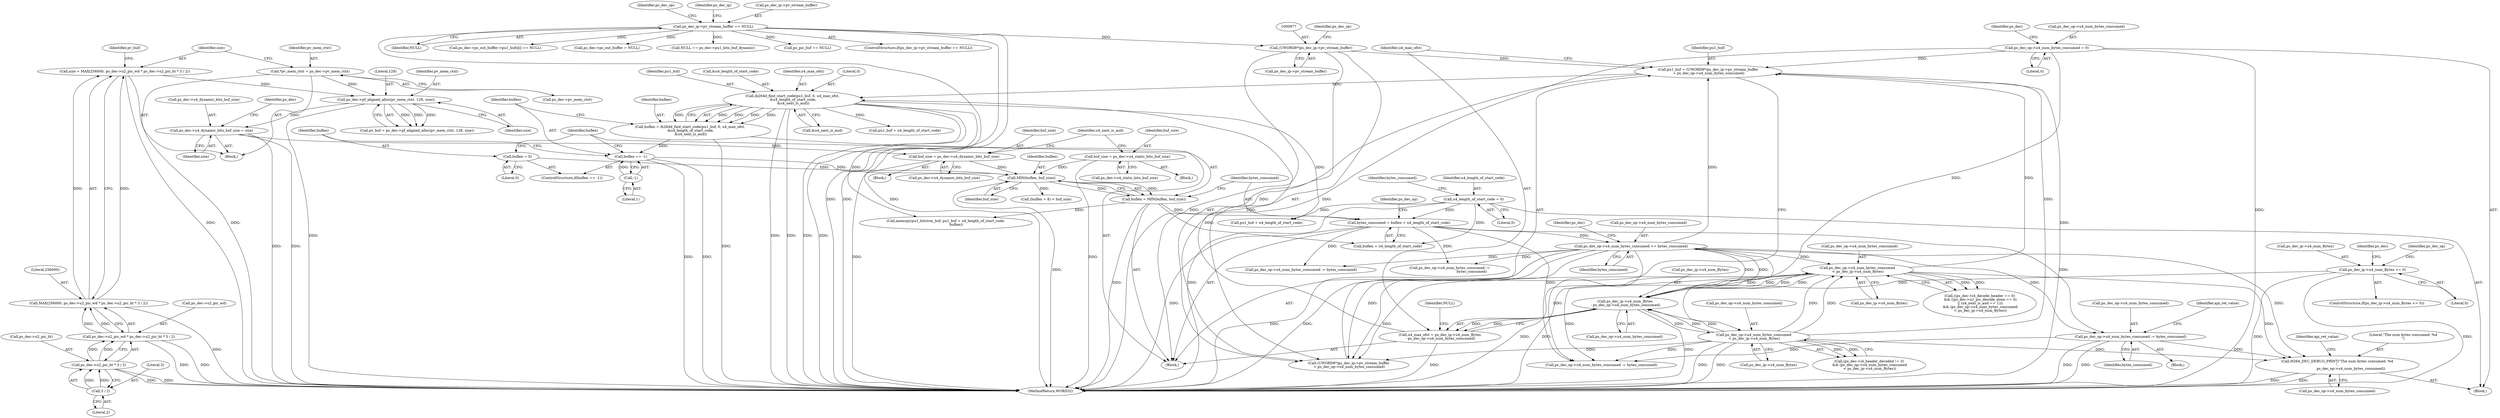 digraph "0_Android_7554755536019e439433c515eeb44e701fb3bfb2@pointer" {
"1002135" [label="(Call,H264_DEC_DEBUG_PRINT(\"The num bytes consumed: %d\n\",\n                         ps_dec_op->u4_num_bytes_consumed))"];
"1001450" [label="(Call,ps_dec_op->u4_num_bytes_consumed\n < ps_dec_ip->u4_num_Bytes)"];
"1001108" [label="(Call,ps_dec_op->u4_num_bytes_consumed += bytes_consumed)"];
"1001103" [label="(Call,bytes_consumed = buflen + u4_length_of_start_code)"];
"1001098" [label="(Call,buflen = MIN(buflen, buf_size))"];
"1001100" [label="(Call,MIN(buflen, buf_size))"];
"1001091" [label="(Call,buflen == -1)"];
"1001080" [label="(Call,buflen = ih264d_find_start_code(pu1_buf, 0, u4_max_ofst,\n &u4_length_of_start_code,\n &u4_next_is_aud))"];
"1001082" [label="(Call,ih264d_find_start_code(pu1_buf, 0, u4_max_ofst,\n &u4_length_of_start_code,\n &u4_next_is_aud))"];
"1000973" [label="(Call,pu1_buf = (UWORD8*)ps_dec_ip->pv_stream_buffer\n + ps_dec_op->u4_num_bytes_consumed)"];
"1000976" [label="(Call,(UWORD8*)ps_dec_ip->pv_stream_buffer)"];
"1000260" [label="(Call,ps_dec_ip->pv_stream_buffer == NULL)"];
"1000306" [label="(Call,ps_dec_op->u4_num_bytes_consumed = 0)"];
"1001425" [label="(Call,ps_dec_op->u4_num_bytes_consumed\n < ps_dec_ip->u4_num_Bytes)"];
"1000986" [label="(Call,ps_dec_ip->u4_num_Bytes\n - ps_dec_op->u4_num_bytes_consumed)"];
"1000281" [label="(Call,ps_dec_ip->u4_num_Bytes <= 0)"];
"1000984" [label="(Call,u4_max_ofst = ps_dec_ip->u4_num_Bytes\n - ps_dec_op->u4_num_bytes_consumed)"];
"1001093" [label="(Call,-1)"];
"1001095" [label="(Call,buflen = 0)"];
"1001060" [label="(Call,buf_size = ps_dec->u4_dynamic_bits_buf_size)"];
"1001045" [label="(Call,ps_dec->u4_dynamic_bits_buf_size = size)"];
"1001031" [label="(Call,ps_dec->pf_aligned_alloc(pv_mem_ctxt, 128, size))"];
"1001009" [label="(Call,*pv_mem_ctxt = ps_dec->pv_mem_ctxt)"];
"1001014" [label="(Call,size = MAX(256000, ps_dec->u2_pic_wd * ps_dec->u2_pic_ht * 3 / 2))"];
"1001016" [label="(Call,MAX(256000, ps_dec->u2_pic_wd * ps_dec->u2_pic_ht * 3 / 2))"];
"1001018" [label="(Call,ps_dec->u2_pic_wd * ps_dec->u2_pic_ht * 3 / 2)"];
"1001022" [label="(Call,ps_dec->u2_pic_ht * 3 / 2)"];
"1001026" [label="(Call,3 / 2)"];
"1001072" [label="(Call,buf_size = ps_dec->u4_static_bits_buf_size)"];
"1000171" [label="(Call,u4_length_of_start_code = 0)"];
"1001347" [label="(Call,ps_dec_op->u4_num_bytes_consumed -= bytes_consumed)"];
"1001022" [label="(Call,ps_dec->u2_pic_ht * 3 / 2)"];
"1001061" [label="(Identifier,buf_size)"];
"1001017" [label="(Literal,256000)"];
"1001080" [label="(Call,buflen = ih264d_find_start_code(pu1_buf, 0, u4_max_ofst,\n &u4_length_of_start_code,\n &u4_next_is_aud))"];
"1001105" [label="(Call,buflen + u4_length_of_start_code)"];
"1001082" [label="(Call,ih264d_find_start_code(pu1_buf, 0, u4_max_ofst,\n &u4_length_of_start_code,\n &u4_next_is_aud))"];
"1000313" [label="(Identifier,ps_dec)"];
"1001200" [label="(Call,memcpy(pu1_bitstrm_buf, pu1_buf + u4_length_of_start_code,\n                   buflen))"];
"1001101" [label="(Identifier,buflen)"];
"1001108" [label="(Call,ps_dec_op->u4_num_bytes_consumed += bytes_consumed)"];
"1001419" [label="(Call,(ps_dec->i4_header_decoded != 3)\n && (ps_dec_op->u4_num_bytes_consumed\n < ps_dec_ip->u4_num_Bytes))"];
"1001010" [label="(Identifier,pv_mem_ctxt)"];
"1001026" [label="(Call,3 / 2)"];
"1001052" [label="(Identifier,ps_dec)"];
"1001085" [label="(Identifier,u4_max_ofst)"];
"1001060" [label="(Call,buf_size = ps_dec->u4_dynamic_bits_buf_size)"];
"1000280" [label="(ControlStructure,if(ps_dec_ip->u4_num_Bytes <= 0))"];
"1001450" [label="(Call,ps_dec_op->u4_num_bytes_consumed\n < ps_dec_ip->u4_num_Bytes)"];
"1001370" [label="(Call,ps_dec_op->u4_num_bytes_consumed -= bytes_consumed)"];
"1001587" [label="(Call,ps_dec_op->u4_num_bytes_consumed -= bytes_consumed)"];
"1000282" [label="(Call,ps_dec_ip->u4_num_Bytes)"];
"1001011" [label="(Call,ps_dec->pv_mem_ctxt)"];
"1001084" [label="(Literal,0)"];
"1001016" [label="(Call,MAX(256000, ps_dec->u2_pic_wd * ps_dec->u2_pic_ht * 3 / 2))"];
"1001096" [label="(Identifier,buflen)"];
"1002141" [label="(Identifier,api_ret_value)"];
"1000978" [label="(Call,ps_dec_ip->pv_stream_buffer)"];
"1001049" [label="(Identifier,size)"];
"1000171" [label="(Call,u4_length_of_start_code = 0)"];
"1000268" [label="(Identifier,ps_dec_op)"];
"1001103" [label="(Call,bytes_consumed = buflen + u4_length_of_start_code)"];
"1001119" [label="(Identifier,ps_dec)"];
"1000995" [label="(Call,NULL == ps_dec->pu1_bits_buf_dynamic)"];
"1001027" [label="(Literal,3)"];
"1000984" [label="(Call,u4_max_ofst = ps_dec_ip->u4_num_Bytes\n - ps_dec_op->u4_num_bytes_consumed)"];
"1001018" [label="(Call,ps_dec->u2_pic_wd * ps_dec->u2_pic_ht * 3 / 2)"];
"1000176" [label="(Identifier,bytes_consumed)"];
"1001451" [label="(Call,ps_dec_op->u4_num_bytes_consumed)"];
"1001028" [label="(Literal,2)"];
"1001015" [label="(Identifier,size)"];
"1001034" [label="(Identifier,size)"];
"1001207" [label="(Call,(buflen + 8) < buf_size)"];
"1001081" [label="(Identifier,buflen)"];
"1000982" [label="(Identifier,ps_dec_op)"];
"1001348" [label="(Call,ps_dec_op->u4_num_bytes_consumed)"];
"1001346" [label="(Block,)"];
"1001126" [label="(Call,pu1_buf + u4_length_of_start_code)"];
"1001434" [label="(Call,((ps_dec->i4_decode_header == 0)\n && ((ps_dec->u1_pic_decode_done == 0)\n || (u4_next_is_aud == 1)))\n && (ps_dec_op->u4_num_bytes_consumed\n < ps_dec_ip->u4_num_Bytes))"];
"1001072" [label="(Call,buf_size = ps_dec->u4_static_bits_buf_size)"];
"1000260" [label="(Call,ps_dec_ip->pv_stream_buffer == NULL)"];
"1002135" [label="(Call,H264_DEC_DEBUG_PRINT(\"The num bytes consumed: %d\n\",\n                         ps_dec_op->u4_num_bytes_consumed))"];
"1000986" [label="(Call,ps_dec_ip->u4_num_Bytes\n - ps_dec_op->u4_num_bytes_consumed)"];
"1001054" [label="(Block,)"];
"1001100" [label="(Call,MIN(buflen, buf_size))"];
"1000987" [label="(Call,ps_dec_ip->u4_num_Bytes)"];
"1001151" [label="(Call,ps_dec_op->u4_num_bytes_consumed -=\n                                        bytes_consumed)"];
"1001066" [label="(Block,)"];
"1001112" [label="(Identifier,bytes_consumed)"];
"1001088" [label="(Call,&u4_next_is_aud)"];
"1001353" [label="(Identifier,api_ret_value)"];
"1001083" [label="(Identifier,pu1_buf)"];
"1000307" [label="(Call,ps_dec_op->u4_num_bytes_consumed)"];
"1000310" [label="(Literal,0)"];
"1001014" [label="(Call,size = MAX(256000, ps_dec->u2_pic_wd * ps_dec->u2_pic_ht * 3 / 2))"];
"1001009" [label="(Call,*pv_mem_ctxt = ps_dec->pv_mem_ctxt)"];
"1001095" [label="(Call,buflen = 0)"];
"1001099" [label="(Identifier,buflen)"];
"1000303" [label="(Identifier,ps_dec)"];
"1000289" [label="(Identifier,ps_dec_op)"];
"1001031" [label="(Call,ps_dec->pf_aligned_alloc(pv_mem_ctxt, 128, size))"];
"1001098" [label="(Call,buflen = MIN(buflen, buf_size))"];
"1001045" [label="(Call,ps_dec->u4_dynamic_bits_buf_size = size)"];
"1001097" [label="(Literal,0)"];
"1001019" [label="(Call,ps_dec->u2_pic_wd)"];
"1000173" [label="(Literal,0)"];
"1001104" [label="(Identifier,bytes_consumed)"];
"1000971" [label="(Block,)"];
"1001032" [label="(Identifier,pv_mem_ctxt)"];
"1001074" [label="(Call,ps_dec->u4_static_bits_buf_size)"];
"1000623" [label="(Call,ps_pic_buf == NULL)"];
"1001347" [label="(Call,ps_dec_op->u4_num_bytes_consumed -= bytes_consumed)"];
"1000151" [label="(Block,)"];
"1001023" [label="(Call,ps_dec->u2_pic_ht)"];
"1001110" [label="(Identifier,ps_dec_op)"];
"1001202" [label="(Call,pu1_buf + u4_length_of_start_code)"];
"1000285" [label="(Literal,0)"];
"1001046" [label="(Call,ps_dec->u4_dynamic_bits_buf_size)"];
"1001005" [label="(Block,)"];
"1000975" [label="(Call,(UWORD8*)ps_dec_ip->pv_stream_buffer\n + ps_dec_op->u4_num_bytes_consumed)"];
"1001062" [label="(Call,ps_dec->u4_dynamic_bits_buf_size)"];
"1001425" [label="(Call,ps_dec_op->u4_num_bytes_consumed\n < ps_dec_ip->u4_num_Bytes)"];
"1001090" [label="(ControlStructure,if(buflen == -1))"];
"1000985" [label="(Identifier,u4_max_ofst)"];
"1001429" [label="(Call,ps_dec_ip->u4_num_Bytes)"];
"1000306" [label="(Call,ps_dec_op->u4_num_bytes_consumed = 0)"];
"1000259" [label="(ControlStructure,if(ps_dec_ip->pv_stream_buffer == NULL))"];
"1001109" [label="(Call,ps_dec_op->u4_num_bytes_consumed)"];
"1001351" [label="(Identifier,bytes_consumed)"];
"1001029" [label="(Call,pv_buf = ps_dec->pf_aligned_alloc(pv_mem_ctxt, 128, size))"];
"1002137" [label="(Call,ps_dec_op->u4_num_bytes_consumed)"];
"1001030" [label="(Identifier,pv_buf)"];
"1000283" [label="(Identifier,ps_dec_ip)"];
"1000264" [label="(Identifier,NULL)"];
"1001093" [label="(Call,-1)"];
"1002136" [label="(Literal,\"The num bytes consumed: %d\n\")"];
"1001073" [label="(Identifier,buf_size)"];
"1002142" [label="(MethodReturn,WORD32)"];
"1000172" [label="(Identifier,u4_length_of_start_code)"];
"1001091" [label="(Call,buflen == -1)"];
"1000973" [label="(Call,pu1_buf = (UWORD8*)ps_dec_ip->pv_stream_buffer\n + ps_dec_op->u4_num_bytes_consumed)"];
"1001086" [label="(Call,&u4_length_of_start_code)"];
"1001094" [label="(Literal,1)"];
"1000974" [label="(Identifier,pu1_buf)"];
"1000976" [label="(Call,(UWORD8*)ps_dec_ip->pv_stream_buffer)"];
"1001033" [label="(Literal,128)"];
"1000406" [label="(Call,ps_dec->ps_out_buffer->pu1_bufs[i] == NULL)"];
"1001078" [label="(Identifier,u4_next_is_aud)"];
"1001102" [label="(Identifier,buf_size)"];
"1000261" [label="(Call,ps_dec_ip->pv_stream_buffer)"];
"1000990" [label="(Call,ps_dec_op->u4_num_bytes_consumed)"];
"1001426" [label="(Call,ps_dec_op->u4_num_bytes_consumed)"];
"1000996" [label="(Identifier,NULL)"];
"1000311" [label="(Call,ps_dec->ps_out_buffer = NULL)"];
"1001092" [label="(Identifier,buflen)"];
"1001454" [label="(Call,ps_dec_ip->u4_num_Bytes)"];
"1000281" [label="(Call,ps_dec_ip->u4_num_Bytes <= 0)"];
"1002135" -> "1000151"  [label="AST: "];
"1002135" -> "1002137"  [label="CFG: "];
"1002136" -> "1002135"  [label="AST: "];
"1002137" -> "1002135"  [label="AST: "];
"1002141" -> "1002135"  [label="CFG: "];
"1002135" -> "1002142"  [label="DDG: "];
"1002135" -> "1002142"  [label="DDG: "];
"1001450" -> "1002135"  [label="DDG: "];
"1001108" -> "1002135"  [label="DDG: "];
"1001347" -> "1002135"  [label="DDG: "];
"1001425" -> "1002135"  [label="DDG: "];
"1001450" -> "1001434"  [label="AST: "];
"1001450" -> "1001454"  [label="CFG: "];
"1001451" -> "1001450"  [label="AST: "];
"1001454" -> "1001450"  [label="AST: "];
"1001434" -> "1001450"  [label="CFG: "];
"1001450" -> "1002142"  [label="DDG: "];
"1001450" -> "1002142"  [label="DDG: "];
"1001450" -> "1000973"  [label="DDG: "];
"1001450" -> "1000975"  [label="DDG: "];
"1001450" -> "1000986"  [label="DDG: "];
"1001450" -> "1000986"  [label="DDG: "];
"1001450" -> "1001434"  [label="DDG: "];
"1001450" -> "1001434"  [label="DDG: "];
"1001108" -> "1001450"  [label="DDG: "];
"1001425" -> "1001450"  [label="DDG: "];
"1001425" -> "1001450"  [label="DDG: "];
"1000986" -> "1001450"  [label="DDG: "];
"1001450" -> "1001587"  [label="DDG: "];
"1001108" -> "1000971"  [label="AST: "];
"1001108" -> "1001112"  [label="CFG: "];
"1001109" -> "1001108"  [label="AST: "];
"1001112" -> "1001108"  [label="AST: "];
"1001119" -> "1001108"  [label="CFG: "];
"1001108" -> "1002142"  [label="DDG: "];
"1001108" -> "1002142"  [label="DDG: "];
"1001108" -> "1000973"  [label="DDG: "];
"1001108" -> "1000975"  [label="DDG: "];
"1001108" -> "1000986"  [label="DDG: "];
"1001103" -> "1001108"  [label="DDG: "];
"1000986" -> "1001108"  [label="DDG: "];
"1001108" -> "1001151"  [label="DDG: "];
"1001108" -> "1001347"  [label="DDG: "];
"1001108" -> "1001370"  [label="DDG: "];
"1001108" -> "1001425"  [label="DDG: "];
"1001108" -> "1001587"  [label="DDG: "];
"1001103" -> "1000971"  [label="AST: "];
"1001103" -> "1001105"  [label="CFG: "];
"1001104" -> "1001103"  [label="AST: "];
"1001105" -> "1001103"  [label="AST: "];
"1001110" -> "1001103"  [label="CFG: "];
"1001103" -> "1002142"  [label="DDG: "];
"1001098" -> "1001103"  [label="DDG: "];
"1000171" -> "1001103"  [label="DDG: "];
"1001103" -> "1001151"  [label="DDG: "];
"1001103" -> "1001347"  [label="DDG: "];
"1001103" -> "1001370"  [label="DDG: "];
"1001103" -> "1001587"  [label="DDG: "];
"1001098" -> "1000971"  [label="AST: "];
"1001098" -> "1001100"  [label="CFG: "];
"1001099" -> "1001098"  [label="AST: "];
"1001100" -> "1001098"  [label="AST: "];
"1001104" -> "1001098"  [label="CFG: "];
"1001098" -> "1002142"  [label="DDG: "];
"1001100" -> "1001098"  [label="DDG: "];
"1001100" -> "1001098"  [label="DDG: "];
"1001098" -> "1001105"  [label="DDG: "];
"1001098" -> "1001200"  [label="DDG: "];
"1001100" -> "1001102"  [label="CFG: "];
"1001101" -> "1001100"  [label="AST: "];
"1001102" -> "1001100"  [label="AST: "];
"1001100" -> "1002142"  [label="DDG: "];
"1001091" -> "1001100"  [label="DDG: "];
"1001095" -> "1001100"  [label="DDG: "];
"1001060" -> "1001100"  [label="DDG: "];
"1001072" -> "1001100"  [label="DDG: "];
"1001100" -> "1001207"  [label="DDG: "];
"1001091" -> "1001090"  [label="AST: "];
"1001091" -> "1001093"  [label="CFG: "];
"1001092" -> "1001091"  [label="AST: "];
"1001093" -> "1001091"  [label="AST: "];
"1001096" -> "1001091"  [label="CFG: "];
"1001099" -> "1001091"  [label="CFG: "];
"1001091" -> "1002142"  [label="DDG: "];
"1001091" -> "1002142"  [label="DDG: "];
"1001080" -> "1001091"  [label="DDG: "];
"1001093" -> "1001091"  [label="DDG: "];
"1001080" -> "1000971"  [label="AST: "];
"1001080" -> "1001082"  [label="CFG: "];
"1001081" -> "1001080"  [label="AST: "];
"1001082" -> "1001080"  [label="AST: "];
"1001092" -> "1001080"  [label="CFG: "];
"1001080" -> "1002142"  [label="DDG: "];
"1001082" -> "1001080"  [label="DDG: "];
"1001082" -> "1001080"  [label="DDG: "];
"1001082" -> "1001080"  [label="DDG: "];
"1001082" -> "1001080"  [label="DDG: "];
"1001082" -> "1001080"  [label="DDG: "];
"1001082" -> "1001088"  [label="CFG: "];
"1001083" -> "1001082"  [label="AST: "];
"1001084" -> "1001082"  [label="AST: "];
"1001085" -> "1001082"  [label="AST: "];
"1001086" -> "1001082"  [label="AST: "];
"1001088" -> "1001082"  [label="AST: "];
"1001082" -> "1002142"  [label="DDG: "];
"1001082" -> "1002142"  [label="DDG: "];
"1001082" -> "1002142"  [label="DDG: "];
"1001082" -> "1002142"  [label="DDG: "];
"1000973" -> "1001082"  [label="DDG: "];
"1000984" -> "1001082"  [label="DDG: "];
"1001082" -> "1001126"  [label="DDG: "];
"1001082" -> "1001200"  [label="DDG: "];
"1001082" -> "1001202"  [label="DDG: "];
"1000973" -> "1000971"  [label="AST: "];
"1000973" -> "1000975"  [label="CFG: "];
"1000974" -> "1000973"  [label="AST: "];
"1000975" -> "1000973"  [label="AST: "];
"1000985" -> "1000973"  [label="CFG: "];
"1000973" -> "1002142"  [label="DDG: "];
"1000976" -> "1000973"  [label="DDG: "];
"1000306" -> "1000973"  [label="DDG: "];
"1001425" -> "1000973"  [label="DDG: "];
"1000976" -> "1000975"  [label="AST: "];
"1000976" -> "1000978"  [label="CFG: "];
"1000977" -> "1000976"  [label="AST: "];
"1000978" -> "1000976"  [label="AST: "];
"1000982" -> "1000976"  [label="CFG: "];
"1000976" -> "1002142"  [label="DDG: "];
"1000976" -> "1000975"  [label="DDG: "];
"1000260" -> "1000976"  [label="DDG: "];
"1000260" -> "1000259"  [label="AST: "];
"1000260" -> "1000264"  [label="CFG: "];
"1000261" -> "1000260"  [label="AST: "];
"1000264" -> "1000260"  [label="AST: "];
"1000268" -> "1000260"  [label="CFG: "];
"1000283" -> "1000260"  [label="CFG: "];
"1000260" -> "1002142"  [label="DDG: "];
"1000260" -> "1002142"  [label="DDG: "];
"1000260" -> "1002142"  [label="DDG: "];
"1000260" -> "1000311"  [label="DDG: "];
"1000260" -> "1000406"  [label="DDG: "];
"1000260" -> "1000623"  [label="DDG: "];
"1000260" -> "1000995"  [label="DDG: "];
"1000306" -> "1000151"  [label="AST: "];
"1000306" -> "1000310"  [label="CFG: "];
"1000307" -> "1000306"  [label="AST: "];
"1000310" -> "1000306"  [label="AST: "];
"1000313" -> "1000306"  [label="CFG: "];
"1000306" -> "1002142"  [label="DDG: "];
"1000306" -> "1000975"  [label="DDG: "];
"1000306" -> "1000986"  [label="DDG: "];
"1001425" -> "1001419"  [label="AST: "];
"1001425" -> "1001429"  [label="CFG: "];
"1001426" -> "1001425"  [label="AST: "];
"1001429" -> "1001425"  [label="AST: "];
"1001419" -> "1001425"  [label="CFG: "];
"1001425" -> "1002142"  [label="DDG: "];
"1001425" -> "1002142"  [label="DDG: "];
"1001425" -> "1000975"  [label="DDG: "];
"1001425" -> "1000986"  [label="DDG: "];
"1001425" -> "1000986"  [label="DDG: "];
"1001425" -> "1001419"  [label="DDG: "];
"1001425" -> "1001419"  [label="DDG: "];
"1000986" -> "1001425"  [label="DDG: "];
"1001425" -> "1001587"  [label="DDG: "];
"1000986" -> "1000984"  [label="AST: "];
"1000986" -> "1000990"  [label="CFG: "];
"1000987" -> "1000986"  [label="AST: "];
"1000990" -> "1000986"  [label="AST: "];
"1000984" -> "1000986"  [label="CFG: "];
"1000986" -> "1002142"  [label="DDG: "];
"1000986" -> "1000984"  [label="DDG: "];
"1000986" -> "1000984"  [label="DDG: "];
"1000281" -> "1000986"  [label="DDG: "];
"1000281" -> "1000280"  [label="AST: "];
"1000281" -> "1000285"  [label="CFG: "];
"1000282" -> "1000281"  [label="AST: "];
"1000285" -> "1000281"  [label="AST: "];
"1000289" -> "1000281"  [label="CFG: "];
"1000303" -> "1000281"  [label="CFG: "];
"1000281" -> "1002142"  [label="DDG: "];
"1000281" -> "1002142"  [label="DDG: "];
"1000984" -> "1000971"  [label="AST: "];
"1000985" -> "1000984"  [label="AST: "];
"1000996" -> "1000984"  [label="CFG: "];
"1000984" -> "1002142"  [label="DDG: "];
"1001093" -> "1001094"  [label="CFG: "];
"1001094" -> "1001093"  [label="AST: "];
"1001095" -> "1001090"  [label="AST: "];
"1001095" -> "1001097"  [label="CFG: "];
"1001096" -> "1001095"  [label="AST: "];
"1001097" -> "1001095"  [label="AST: "];
"1001099" -> "1001095"  [label="CFG: "];
"1001060" -> "1001054"  [label="AST: "];
"1001060" -> "1001062"  [label="CFG: "];
"1001061" -> "1001060"  [label="AST: "];
"1001062" -> "1001060"  [label="AST: "];
"1001078" -> "1001060"  [label="CFG: "];
"1001060" -> "1002142"  [label="DDG: "];
"1001045" -> "1001060"  [label="DDG: "];
"1001045" -> "1001005"  [label="AST: "];
"1001045" -> "1001049"  [label="CFG: "];
"1001046" -> "1001045"  [label="AST: "];
"1001049" -> "1001045"  [label="AST: "];
"1001052" -> "1001045"  [label="CFG: "];
"1001045" -> "1002142"  [label="DDG: "];
"1001045" -> "1002142"  [label="DDG: "];
"1001031" -> "1001045"  [label="DDG: "];
"1001031" -> "1001029"  [label="AST: "];
"1001031" -> "1001034"  [label="CFG: "];
"1001032" -> "1001031"  [label="AST: "];
"1001033" -> "1001031"  [label="AST: "];
"1001034" -> "1001031"  [label="AST: "];
"1001029" -> "1001031"  [label="CFG: "];
"1001031" -> "1002142"  [label="DDG: "];
"1001031" -> "1001029"  [label="DDG: "];
"1001031" -> "1001029"  [label="DDG: "];
"1001031" -> "1001029"  [label="DDG: "];
"1001009" -> "1001031"  [label="DDG: "];
"1001014" -> "1001031"  [label="DDG: "];
"1001009" -> "1001005"  [label="AST: "];
"1001009" -> "1001011"  [label="CFG: "];
"1001010" -> "1001009"  [label="AST: "];
"1001011" -> "1001009"  [label="AST: "];
"1001015" -> "1001009"  [label="CFG: "];
"1001009" -> "1002142"  [label="DDG: "];
"1001014" -> "1001005"  [label="AST: "];
"1001014" -> "1001016"  [label="CFG: "];
"1001015" -> "1001014"  [label="AST: "];
"1001016" -> "1001014"  [label="AST: "];
"1001030" -> "1001014"  [label="CFG: "];
"1001014" -> "1002142"  [label="DDG: "];
"1001016" -> "1001014"  [label="DDG: "];
"1001016" -> "1001014"  [label="DDG: "];
"1001016" -> "1001018"  [label="CFG: "];
"1001017" -> "1001016"  [label="AST: "];
"1001018" -> "1001016"  [label="AST: "];
"1001016" -> "1002142"  [label="DDG: "];
"1001018" -> "1001016"  [label="DDG: "];
"1001018" -> "1001016"  [label="DDG: "];
"1001018" -> "1001022"  [label="CFG: "];
"1001019" -> "1001018"  [label="AST: "];
"1001022" -> "1001018"  [label="AST: "];
"1001018" -> "1002142"  [label="DDG: "];
"1001018" -> "1002142"  [label="DDG: "];
"1001022" -> "1001018"  [label="DDG: "];
"1001022" -> "1001018"  [label="DDG: "];
"1001022" -> "1001026"  [label="CFG: "];
"1001023" -> "1001022"  [label="AST: "];
"1001026" -> "1001022"  [label="AST: "];
"1001022" -> "1002142"  [label="DDG: "];
"1001022" -> "1002142"  [label="DDG: "];
"1001026" -> "1001022"  [label="DDG: "];
"1001026" -> "1001022"  [label="DDG: "];
"1001026" -> "1001028"  [label="CFG: "];
"1001027" -> "1001026"  [label="AST: "];
"1001028" -> "1001026"  [label="AST: "];
"1001072" -> "1001066"  [label="AST: "];
"1001072" -> "1001074"  [label="CFG: "];
"1001073" -> "1001072"  [label="AST: "];
"1001074" -> "1001072"  [label="AST: "];
"1001078" -> "1001072"  [label="CFG: "];
"1001072" -> "1002142"  [label="DDG: "];
"1000171" -> "1000151"  [label="AST: "];
"1000171" -> "1000173"  [label="CFG: "];
"1000172" -> "1000171"  [label="AST: "];
"1000173" -> "1000171"  [label="AST: "];
"1000176" -> "1000171"  [label="CFG: "];
"1000171" -> "1002142"  [label="DDG: "];
"1000171" -> "1001105"  [label="DDG: "];
"1000171" -> "1001126"  [label="DDG: "];
"1001347" -> "1001346"  [label="AST: "];
"1001347" -> "1001351"  [label="CFG: "];
"1001348" -> "1001347"  [label="AST: "];
"1001351" -> "1001347"  [label="AST: "];
"1001353" -> "1001347"  [label="CFG: "];
"1001347" -> "1002142"  [label="DDG: "];
"1001347" -> "1002142"  [label="DDG: "];
"1001347" -> "1001587"  [label="DDG: "];
}
